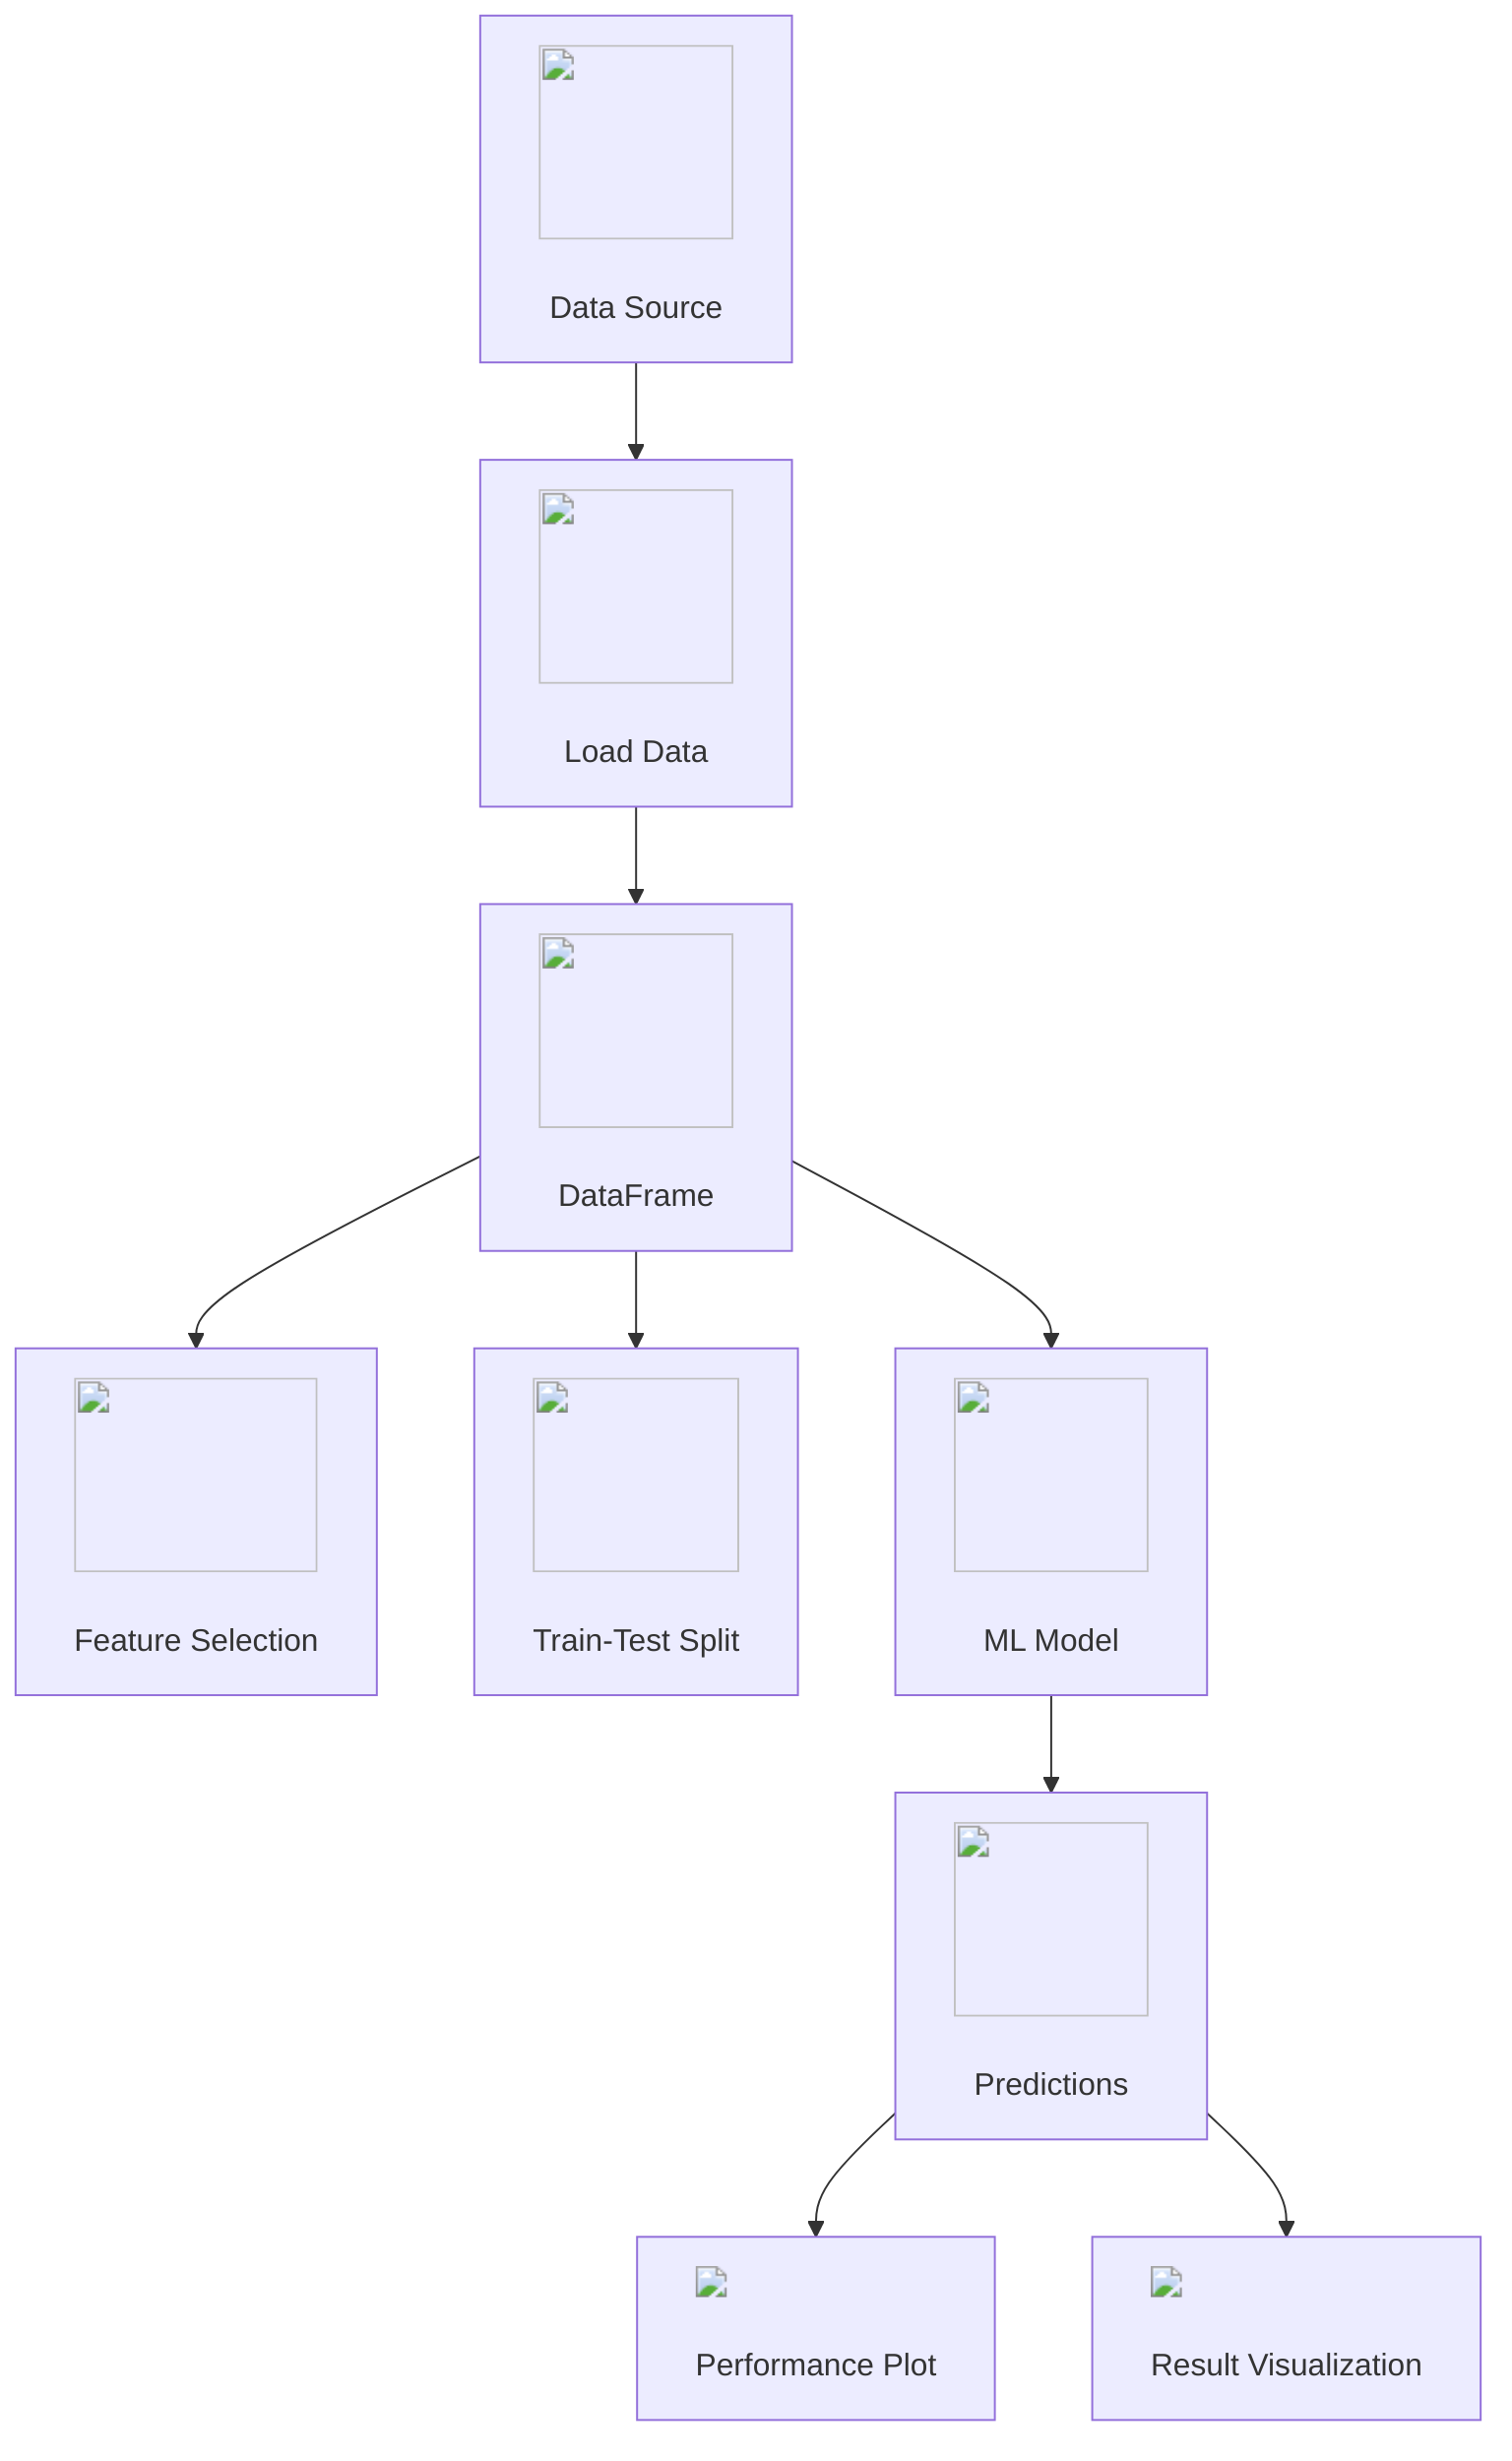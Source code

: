 graph TD;
                  A["<img src='icons/database.svg' width=100 height=100/> <br/> Data Source"] --> B["<img src='icons/file.svg' width=100 height=100/> <br/> Load Data"];
                  B --> C["<img src='icons/table.svg' width=100 height=100/> <br/> DataFrame"];
                  C --> D["<img src='icons/column_split.svg' width=100 height=100/> <br/> Feature Selection"];
                  C --> E["<img src='icons/row_split.svg' width=100 height=100/> <br/> Train-Test Split"];
                  C --> F["<img src='icons/brain.svg' width=100 height=100/> <br/> ML Model"];
                  F --> G["<img src='icons/image.svg' width=100 height=100/> <br/> Predictions"];
                  G --> H["<img src='dummy_plots/barplot_template.svg'/> <br/> Performance Plot"];
                  G --> I["<img src='dummy_plots/scatter_plot_template.svg'/> <br/> Result Visualization"];